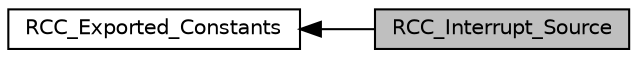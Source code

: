 digraph "RCC_Interrupt_Source"
{
  edge [fontname="Helvetica",fontsize="10",labelfontname="Helvetica",labelfontsize="10"];
  node [fontname="Helvetica",fontsize="10",shape=record];
  rankdir=LR;
  Node0 [label="RCC_Interrupt_Source",height=0.2,width=0.4,color="black", fillcolor="grey75", style="filled", fontcolor="black"];
  Node1 [label="RCC_Exported_Constants",height=0.2,width=0.4,color="black", fillcolor="white", style="filled",URL="$group___r_c_c___exported___constants.html"];
  Node1->Node0 [shape=plaintext, dir="back", style="solid"];
}
